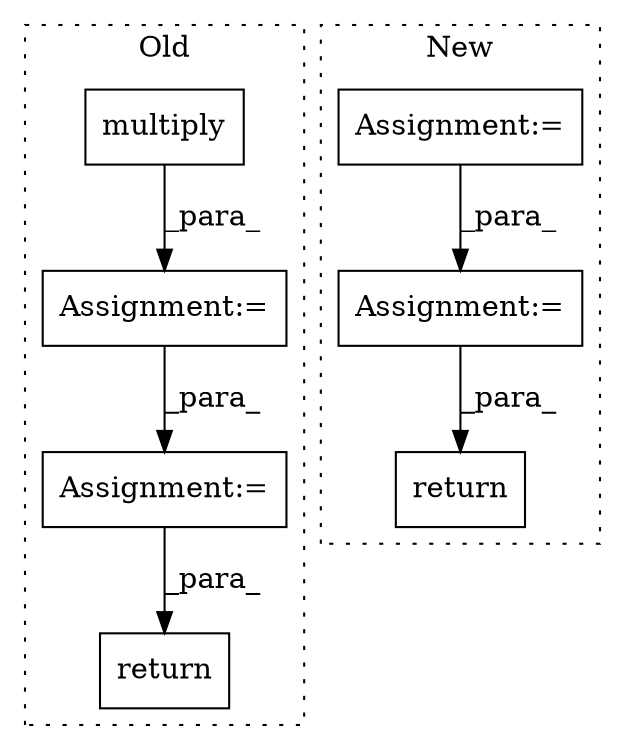 digraph G {
subgraph cluster0 {
1 [label="multiply" a="32" s="3700,3778" l="9,1" shape="box"];
3 [label="return" a="41" s="3813" l="7" shape="box"];
4 [label="Assignment:=" a="7" s="3795" l="2" shape="box"];
7 [label="Assignment:=" a="7" s="3693" l="1" shape="box"];
label = "Old";
style="dotted";
}
subgraph cluster1 {
2 [label="return" a="41" s="4720" l="7" shape="box"];
5 [label="Assignment:=" a="7" s="4573" l="1" shape="box"];
6 [label="Assignment:=" a="7" s="4464" l="1" shape="box"];
label = "New";
style="dotted";
}
1 -> 7 [label="_para_"];
4 -> 3 [label="_para_"];
5 -> 2 [label="_para_"];
6 -> 5 [label="_para_"];
7 -> 4 [label="_para_"];
}